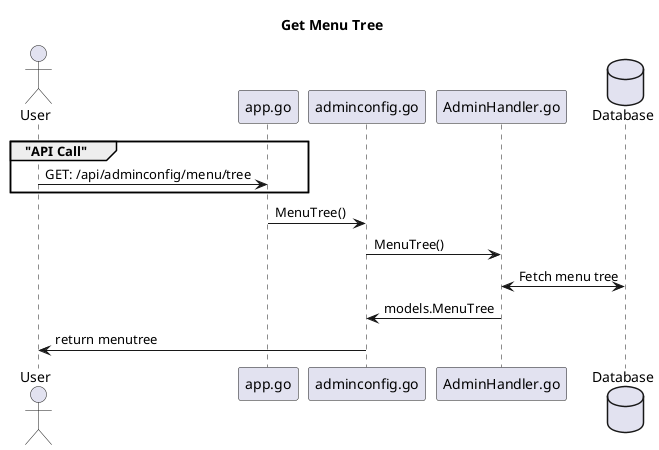 @startuml

title "Get Menu Tree"

actor User as user

participant "app.go" as app
participant "adminconfig.go" as route
participant "AdminHandler.go" as adminHandler
database Database as DB

group  "API Call"
user    -> app : GET: /api/adminconfig/menu/tree
end
app     -> route: MenuTree()
route   -> adminHandler: MenuTree()
adminHandler <-> DB: Fetch menu tree
route <- adminHandler:  models.MenuTree
user <- route:  return menutree


@enduml
